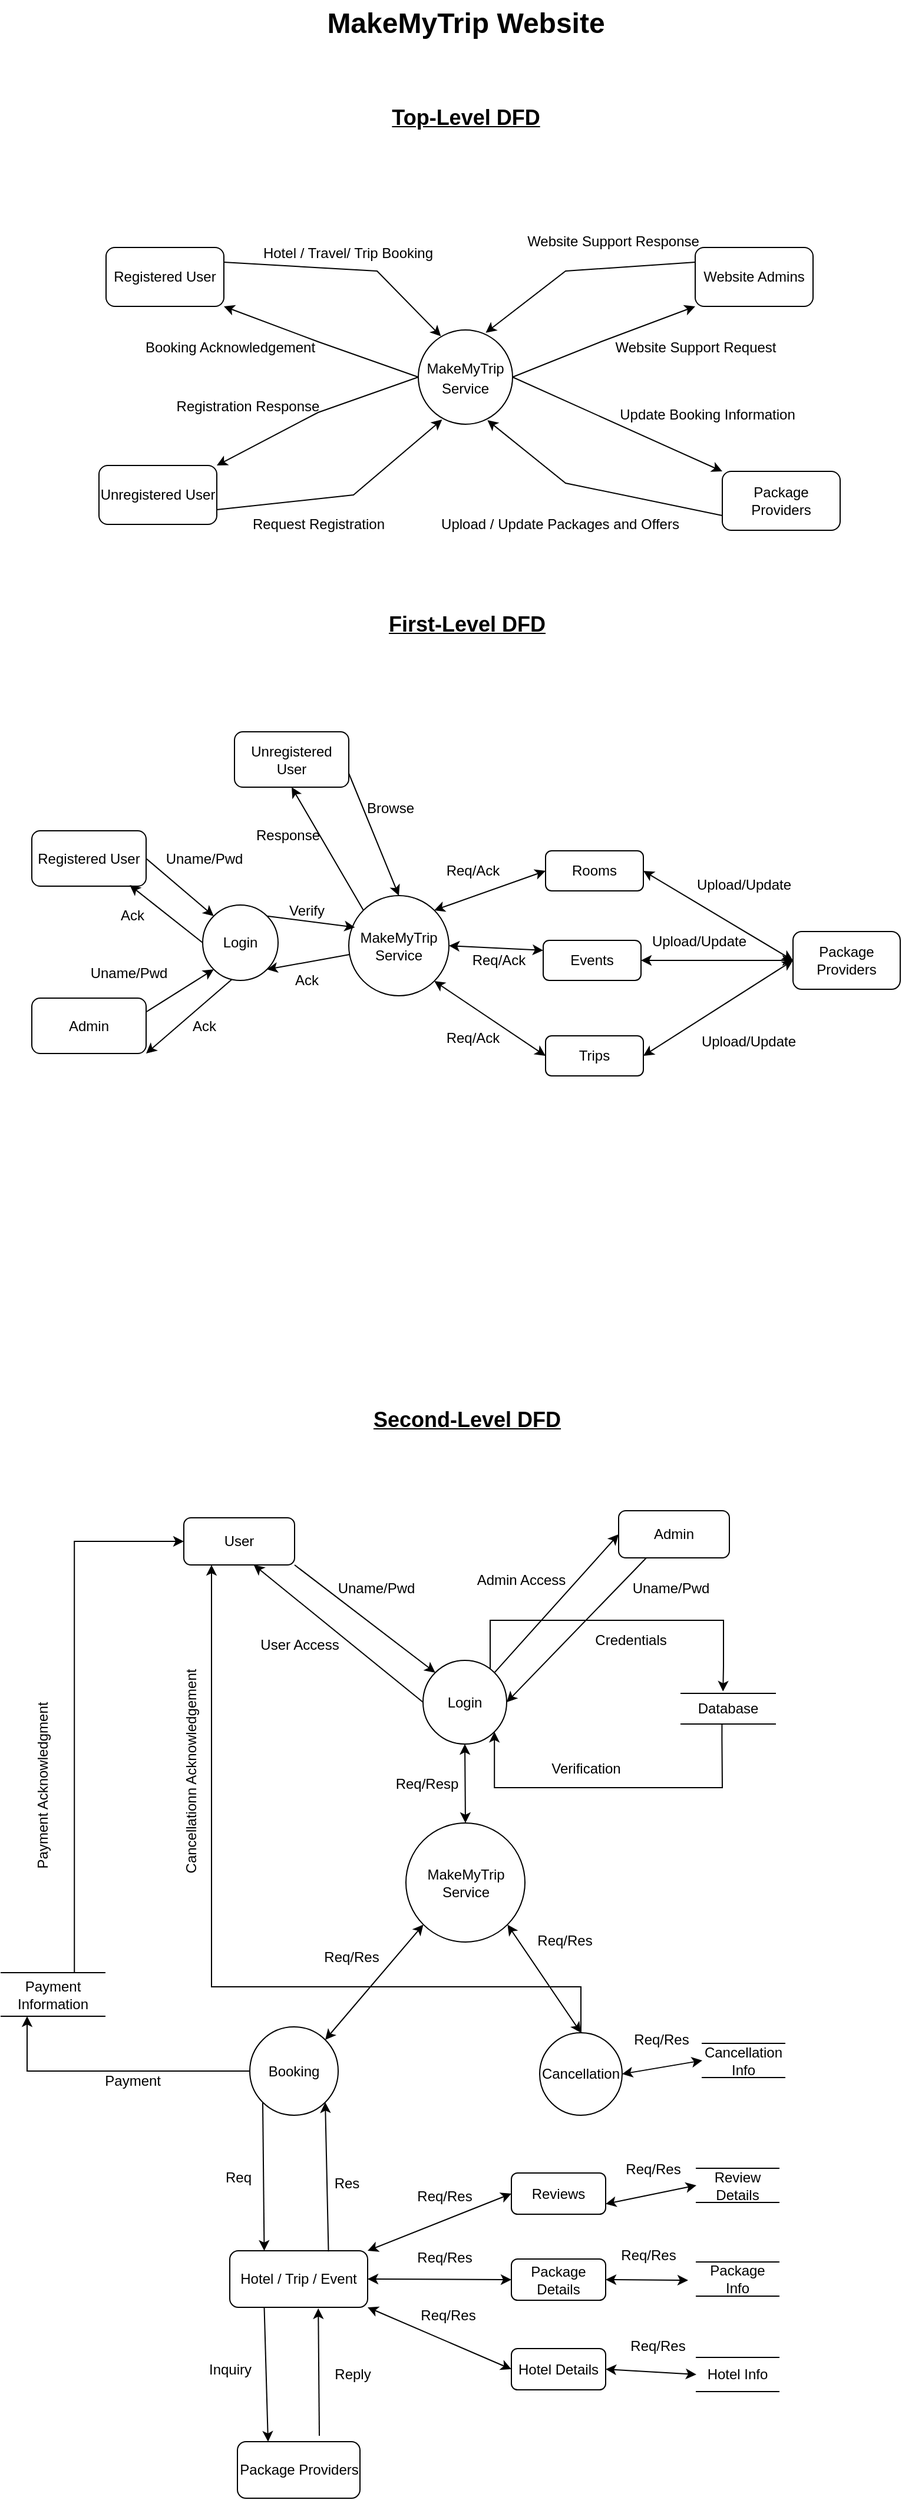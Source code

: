 <mxfile version="20.3.0" type="device"><diagram id="uLhrFYoaCTBpEdgCvxvm" name="Page-1"><mxGraphModel dx="1483" dy="927" grid="0" gridSize="10" guides="1" tooltips="1" connect="1" arrows="1" fold="1" page="1" pageScale="1" pageWidth="827" pageHeight="1169" math="0" shadow="0"><root><mxCell id="0"/><mxCell id="1" parent="0"/><mxCell id="m9N8BRHpt6qlfjaANi6h-2" value="&lt;font style=&quot;font-size: 18px;&quot;&gt;&lt;u&gt;&lt;b&gt;Top-Level DFD&lt;/b&gt;&lt;/u&gt;&lt;/font&gt;" style="text;html=1;align=center;verticalAlign=middle;resizable=0;points=[];autosize=1;strokeColor=none;fillColor=none;" vertex="1" parent="1"><mxGeometry x="350" y="90" width="150" height="40" as="geometry"/></mxCell><mxCell id="m9N8BRHpt6qlfjaANi6h-3" value="&lt;b&gt;MakeMyTrip Website&lt;/b&gt;" style="text;html=1;align=center;verticalAlign=middle;resizable=0;points=[];autosize=1;strokeColor=none;fillColor=none;fontSize=24;" vertex="1" parent="1"><mxGeometry x="295" y="10" width="260" height="40" as="geometry"/></mxCell><mxCell id="m9N8BRHpt6qlfjaANi6h-8" value="&lt;font style=&quot;font-size: 12px;&quot;&gt;MakeMyTrip&lt;br&gt;Service&lt;/font&gt;" style="ellipse;whiteSpace=wrap;html=1;aspect=fixed;fontSize=14;" vertex="1" parent="1"><mxGeometry x="385" y="290" width="80" height="80" as="geometry"/></mxCell><mxCell id="m9N8BRHpt6qlfjaANi6h-9" value="Registered User" style="rounded=1;whiteSpace=wrap;html=1;fontSize=12;" vertex="1" parent="1"><mxGeometry x="120" y="220" width="100" height="50" as="geometry"/></mxCell><mxCell id="m9N8BRHpt6qlfjaANi6h-10" value="Unregistered User" style="rounded=1;whiteSpace=wrap;html=1;fontSize=12;" vertex="1" parent="1"><mxGeometry x="114" y="405" width="100" height="50" as="geometry"/></mxCell><mxCell id="m9N8BRHpt6qlfjaANi6h-12" value="Website Admins" style="rounded=1;whiteSpace=wrap;html=1;fontSize=12;" vertex="1" parent="1"><mxGeometry x="620" y="220" width="100" height="50" as="geometry"/></mxCell><mxCell id="m9N8BRHpt6qlfjaANi6h-13" value="Package Providers" style="rounded=1;whiteSpace=wrap;html=1;fontSize=12;" vertex="1" parent="1"><mxGeometry x="643" y="410" width="100" height="50" as="geometry"/></mxCell><mxCell id="m9N8BRHpt6qlfjaANi6h-15" value="" style="endArrow=classic;html=1;rounded=0;fontSize=12;entryX=0.24;entryY=0.067;entryDx=0;entryDy=0;exitX=1;exitY=0.25;exitDx=0;exitDy=0;entryPerimeter=0;" edge="1" parent="1" source="m9N8BRHpt6qlfjaANi6h-9" target="m9N8BRHpt6qlfjaANi6h-8"><mxGeometry width="50" height="50" relative="1" as="geometry"><mxPoint x="60" y="350" as="sourcePoint"/><mxPoint x="110" y="300" as="targetPoint"/><Array as="points"><mxPoint x="350" y="240"/></Array></mxGeometry></mxCell><mxCell id="m9N8BRHpt6qlfjaANi6h-16" value="" style="endArrow=classic;html=1;rounded=0;fontSize=12;entryX=1;entryY=1;entryDx=0;entryDy=0;exitX=0;exitY=0.5;exitDx=0;exitDy=0;" edge="1" parent="1" source="m9N8BRHpt6qlfjaANi6h-8" target="m9N8BRHpt6qlfjaANi6h-9"><mxGeometry width="50" height="50" relative="1" as="geometry"><mxPoint x="400" y="270" as="sourcePoint"/><mxPoint x="450" y="220" as="targetPoint"/><Array as="points"><mxPoint x="300" y="300"/></Array></mxGeometry></mxCell><mxCell id="m9N8BRHpt6qlfjaANi6h-17" value="" style="endArrow=classic;html=1;rounded=0;fontSize=12;exitX=1;exitY=0.75;exitDx=0;exitDy=0;entryX=0.253;entryY=0.95;entryDx=0;entryDy=0;entryPerimeter=0;" edge="1" parent="1" source="m9N8BRHpt6qlfjaANi6h-10" target="m9N8BRHpt6qlfjaANi6h-8"><mxGeometry width="50" height="50" relative="1" as="geometry"><mxPoint x="270" y="500" as="sourcePoint"/><mxPoint x="320" y="450" as="targetPoint"/><Array as="points"><mxPoint x="330" y="430"/></Array></mxGeometry></mxCell><mxCell id="m9N8BRHpt6qlfjaANi6h-18" value="" style="endArrow=classic;html=1;rounded=0;fontSize=12;entryX=1;entryY=0;entryDx=0;entryDy=0;exitX=0;exitY=0.5;exitDx=0;exitDy=0;" edge="1" parent="1" source="m9N8BRHpt6qlfjaANi6h-8" target="m9N8BRHpt6qlfjaANi6h-10"><mxGeometry width="50" height="50" relative="1" as="geometry"><mxPoint x="70" y="400" as="sourcePoint"/><mxPoint x="120" y="350" as="targetPoint"/><Array as="points"><mxPoint x="300" y="360"/></Array></mxGeometry></mxCell><mxCell id="m9N8BRHpt6qlfjaANi6h-19" value="" style="endArrow=classic;html=1;rounded=0;fontSize=12;exitX=1;exitY=0.5;exitDx=0;exitDy=0;entryX=0;entryY=1;entryDx=0;entryDy=0;" edge="1" parent="1" source="m9N8BRHpt6qlfjaANi6h-8" target="m9N8BRHpt6qlfjaANi6h-12"><mxGeometry width="50" height="50" relative="1" as="geometry"><mxPoint x="450" y="500" as="sourcePoint"/><mxPoint x="500" y="450" as="targetPoint"/><Array as="points"><mxPoint x="540" y="300"/></Array></mxGeometry></mxCell><mxCell id="m9N8BRHpt6qlfjaANi6h-20" value="" style="endArrow=classic;html=1;rounded=0;fontSize=12;entryX=0.715;entryY=0.03;entryDx=0;entryDy=0;entryPerimeter=0;exitX=0;exitY=0.25;exitDx=0;exitDy=0;" edge="1" parent="1" source="m9N8BRHpt6qlfjaANi6h-12" target="m9N8BRHpt6qlfjaANi6h-8"><mxGeometry width="50" height="50" relative="1" as="geometry"><mxPoint x="100" y="370" as="sourcePoint"/><mxPoint x="150" y="320" as="targetPoint"/><Array as="points"><mxPoint x="510" y="240"/></Array></mxGeometry></mxCell><mxCell id="m9N8BRHpt6qlfjaANi6h-21" value="" style="endArrow=classic;html=1;rounded=0;fontSize=12;entryX=0.733;entryY=0.957;entryDx=0;entryDy=0;entryPerimeter=0;exitX=0;exitY=0.75;exitDx=0;exitDy=0;" edge="1" parent="1" source="m9N8BRHpt6qlfjaANi6h-13" target="m9N8BRHpt6qlfjaANi6h-8"><mxGeometry width="50" height="50" relative="1" as="geometry"><mxPoint x="490" y="600" as="sourcePoint"/><mxPoint x="540" y="550" as="targetPoint"/><Array as="points"><mxPoint x="510" y="420"/></Array></mxGeometry></mxCell><mxCell id="m9N8BRHpt6qlfjaANi6h-22" value="" style="endArrow=classic;html=1;rounded=0;fontSize=12;entryX=0;entryY=0;entryDx=0;entryDy=0;exitX=1;exitY=0.5;exitDx=0;exitDy=0;" edge="1" parent="1" source="m9N8BRHpt6qlfjaANi6h-8" target="m9N8BRHpt6qlfjaANi6h-13"><mxGeometry width="50" height="50" relative="1" as="geometry"><mxPoint x="470" y="330" as="sourcePoint"/><mxPoint x="500" y="560" as="targetPoint"/><Array as="points"/></mxGeometry></mxCell><mxCell id="m9N8BRHpt6qlfjaANi6h-23" value="Hotel / Travel/ Trip Booking" style="text;html=1;align=center;verticalAlign=middle;resizable=0;points=[];autosize=1;strokeColor=none;fillColor=none;fontSize=12;" vertex="1" parent="1"><mxGeometry x="240" y="210" width="170" height="30" as="geometry"/></mxCell><mxCell id="m9N8BRHpt6qlfjaANi6h-24" value="Booking Acknowledgement" style="text;html=1;align=center;verticalAlign=middle;resizable=0;points=[];autosize=1;strokeColor=none;fillColor=none;fontSize=12;" vertex="1" parent="1"><mxGeometry x="140" y="290" width="170" height="30" as="geometry"/></mxCell><mxCell id="m9N8BRHpt6qlfjaANi6h-25" value="Registration Response" style="text;html=1;align=center;verticalAlign=middle;resizable=0;points=[];autosize=1;strokeColor=none;fillColor=none;fontSize=12;" vertex="1" parent="1"><mxGeometry x="170" y="340" width="140" height="30" as="geometry"/></mxCell><mxCell id="m9N8BRHpt6qlfjaANi6h-26" value="Request Registration" style="text;html=1;align=center;verticalAlign=middle;resizable=0;points=[];autosize=1;strokeColor=none;fillColor=none;fontSize=12;" vertex="1" parent="1"><mxGeometry x="230" y="440" width="140" height="30" as="geometry"/></mxCell><mxCell id="m9N8BRHpt6qlfjaANi6h-27" value="Website Support Response" style="text;html=1;align=center;verticalAlign=middle;resizable=0;points=[];autosize=1;strokeColor=none;fillColor=none;fontSize=12;" vertex="1" parent="1"><mxGeometry x="465" y="200" width="170" height="30" as="geometry"/></mxCell><mxCell id="m9N8BRHpt6qlfjaANi6h-30" value="Website Support Request" style="text;html=1;align=center;verticalAlign=middle;resizable=0;points=[];autosize=1;strokeColor=none;fillColor=none;fontSize=12;" vertex="1" parent="1"><mxGeometry x="540" y="290" width="160" height="30" as="geometry"/></mxCell><mxCell id="m9N8BRHpt6qlfjaANi6h-31" value="Upload / Update Packages and Offers" style="text;html=1;align=center;verticalAlign=middle;resizable=0;points=[];autosize=1;strokeColor=none;fillColor=none;fontSize=12;" vertex="1" parent="1"><mxGeometry x="390" y="440" width="230" height="30" as="geometry"/></mxCell><mxCell id="m9N8BRHpt6qlfjaANi6h-32" value="Update Booking Information" style="text;html=1;align=center;verticalAlign=middle;resizable=0;points=[];autosize=1;strokeColor=none;fillColor=none;fontSize=12;" vertex="1" parent="1"><mxGeometry x="545" y="347" width="170" height="30" as="geometry"/></mxCell><mxCell id="m9N8BRHpt6qlfjaANi6h-33" value="MakeMyTrip&lt;br&gt;Service" style="ellipse;whiteSpace=wrap;html=1;aspect=fixed;fontSize=12;" vertex="1" parent="1"><mxGeometry x="326" y="770" width="85" height="85" as="geometry"/></mxCell><mxCell id="m9N8BRHpt6qlfjaANi6h-34" value="Login" style="ellipse;whiteSpace=wrap;html=1;aspect=fixed;fontSize=12;" vertex="1" parent="1"><mxGeometry x="202" y="778" width="64" height="64" as="geometry"/></mxCell><mxCell id="m9N8BRHpt6qlfjaANi6h-35" value="Registered User" style="rounded=1;whiteSpace=wrap;html=1;fontSize=12;" vertex="1" parent="1"><mxGeometry x="57" y="715" width="97" height="47" as="geometry"/></mxCell><mxCell id="m9N8BRHpt6qlfjaANi6h-37" value="Unregistered User" style="rounded=1;whiteSpace=wrap;html=1;fontSize=12;" vertex="1" parent="1"><mxGeometry x="229" y="631" width="97" height="47" as="geometry"/></mxCell><mxCell id="m9N8BRHpt6qlfjaANi6h-38" value="Admin" style="rounded=1;whiteSpace=wrap;html=1;fontSize=12;" vertex="1" parent="1"><mxGeometry x="57" y="857" width="97" height="47" as="geometry"/></mxCell><mxCell id="m9N8BRHpt6qlfjaANi6h-39" value="" style="endArrow=classic;html=1;rounded=0;fontSize=12;entryX=0.5;entryY=0;entryDx=0;entryDy=0;exitX=1;exitY=0.75;exitDx=0;exitDy=0;" edge="1" parent="1" source="m9N8BRHpt6qlfjaANi6h-37" target="m9N8BRHpt6qlfjaANi6h-33"><mxGeometry width="50" height="50" relative="1" as="geometry"><mxPoint x="567" y="983" as="sourcePoint"/><mxPoint x="617" y="933" as="targetPoint"/></mxGeometry></mxCell><mxCell id="m9N8BRHpt6qlfjaANi6h-40" value="" style="endArrow=classic;html=1;rounded=0;fontSize=12;exitX=0;exitY=0;exitDx=0;exitDy=0;entryX=0.5;entryY=1;entryDx=0;entryDy=0;" edge="1" parent="1" source="m9N8BRHpt6qlfjaANi6h-33" target="m9N8BRHpt6qlfjaANi6h-37"><mxGeometry width="50" height="50" relative="1" as="geometry"><mxPoint x="386" y="955" as="sourcePoint"/><mxPoint x="436" y="905" as="targetPoint"/></mxGeometry></mxCell><mxCell id="m9N8BRHpt6qlfjaANi6h-41" value="" style="endArrow=classic;html=1;rounded=0;fontSize=12;entryX=0;entryY=0;entryDx=0;entryDy=0;exitX=1;exitY=0.5;exitDx=0;exitDy=0;" edge="1" parent="1" source="m9N8BRHpt6qlfjaANi6h-35" target="m9N8BRHpt6qlfjaANi6h-34"><mxGeometry width="50" height="50" relative="1" as="geometry"><mxPoint x="116" y="650" as="sourcePoint"/><mxPoint x="166" y="600" as="targetPoint"/></mxGeometry></mxCell><mxCell id="m9N8BRHpt6qlfjaANi6h-42" value="" style="endArrow=classic;html=1;rounded=0;fontSize=12;entryX=0.857;entryY=0.981;entryDx=0;entryDy=0;entryPerimeter=0;exitX=0;exitY=0.5;exitDx=0;exitDy=0;" edge="1" parent="1" source="m9N8BRHpt6qlfjaANi6h-34" target="m9N8BRHpt6qlfjaANi6h-35"><mxGeometry width="50" height="50" relative="1" as="geometry"><mxPoint x="98" y="836" as="sourcePoint"/><mxPoint x="148" y="786" as="targetPoint"/></mxGeometry></mxCell><mxCell id="m9N8BRHpt6qlfjaANi6h-43" value="" style="endArrow=classic;html=1;rounded=0;fontSize=12;exitX=0.387;exitY=0.986;exitDx=0;exitDy=0;entryX=1;entryY=1;entryDx=0;entryDy=0;exitPerimeter=0;" edge="1" parent="1" source="m9N8BRHpt6qlfjaANi6h-34" target="m9N8BRHpt6qlfjaANi6h-38"><mxGeometry width="50" height="50" relative="1" as="geometry"><mxPoint x="212" y="954" as="sourcePoint"/><mxPoint x="262" y="904" as="targetPoint"/></mxGeometry></mxCell><mxCell id="m9N8BRHpt6qlfjaANi6h-44" value="" style="endArrow=classic;html=1;rounded=0;fontSize=12;entryX=0;entryY=1;entryDx=0;entryDy=0;exitX=1;exitY=0.25;exitDx=0;exitDy=0;" edge="1" parent="1" source="m9N8BRHpt6qlfjaANi6h-38" target="m9N8BRHpt6qlfjaANi6h-34"><mxGeometry width="50" height="50" relative="1" as="geometry"><mxPoint x="171" y="982" as="sourcePoint"/><mxPoint x="221" y="932" as="targetPoint"/></mxGeometry></mxCell><mxCell id="m9N8BRHpt6qlfjaANi6h-45" value="&lt;font style=&quot;font-size: 18px;&quot;&gt;&lt;u&gt;&lt;b&gt;First-Level DFD&lt;/b&gt;&lt;/u&gt;&lt;/font&gt;" style="text;html=1;align=center;verticalAlign=middle;resizable=0;points=[];autosize=1;strokeColor=none;fillColor=none;" vertex="1" parent="1"><mxGeometry x="350" y="523" width="151" height="34" as="geometry"/></mxCell><mxCell id="m9N8BRHpt6qlfjaANi6h-46" value="" style="endArrow=classic;html=1;rounded=0;fontSize=12;exitX=1;exitY=0;exitDx=0;exitDy=0;entryX=0.062;entryY=0.317;entryDx=0;entryDy=0;entryPerimeter=0;" edge="1" parent="1" source="m9N8BRHpt6qlfjaANi6h-34" target="m9N8BRHpt6qlfjaANi6h-33"><mxGeometry width="50" height="50" relative="1" as="geometry"><mxPoint x="306" y="988" as="sourcePoint"/><mxPoint x="356" y="938" as="targetPoint"/></mxGeometry></mxCell><mxCell id="m9N8BRHpt6qlfjaANi6h-47" value="" style="endArrow=classic;html=1;rounded=0;fontSize=12;entryX=1;entryY=1;entryDx=0;entryDy=0;" edge="1" parent="1" source="m9N8BRHpt6qlfjaANi6h-33" target="m9N8BRHpt6qlfjaANi6h-34"><mxGeometry width="50" height="50" relative="1" as="geometry"><mxPoint x="392" y="951" as="sourcePoint"/><mxPoint x="481" y="971" as="targetPoint"/></mxGeometry></mxCell><mxCell id="m9N8BRHpt6qlfjaANi6h-48" value="Rooms" style="rounded=1;whiteSpace=wrap;html=1;fontSize=12;" vertex="1" parent="1"><mxGeometry x="493" y="732" width="83" height="34" as="geometry"/></mxCell><mxCell id="m9N8BRHpt6qlfjaANi6h-50" value="Events" style="rounded=1;whiteSpace=wrap;html=1;fontSize=12;" vertex="1" parent="1"><mxGeometry x="491" y="808" width="83" height="34" as="geometry"/></mxCell><mxCell id="m9N8BRHpt6qlfjaANi6h-51" value="Trips" style="rounded=1;whiteSpace=wrap;html=1;fontSize=12;" vertex="1" parent="1"><mxGeometry x="493" y="889" width="83" height="34" as="geometry"/></mxCell><mxCell id="m9N8BRHpt6qlfjaANi6h-52" value="" style="endArrow=classic;startArrow=classic;html=1;rounded=0;fontSize=12;entryX=0;entryY=0.5;entryDx=0;entryDy=0;exitX=1;exitY=0;exitDx=0;exitDy=0;" edge="1" parent="1" source="m9N8BRHpt6qlfjaANi6h-33" target="m9N8BRHpt6qlfjaANi6h-48"><mxGeometry width="50" height="50" relative="1" as="geometry"><mxPoint x="346" y="1003" as="sourcePoint"/><mxPoint x="396" y="953" as="targetPoint"/></mxGeometry></mxCell><mxCell id="m9N8BRHpt6qlfjaANi6h-53" value="" style="endArrow=classic;startArrow=classic;html=1;rounded=0;fontSize=12;entryX=0;entryY=0.25;entryDx=0;entryDy=0;exitX=1;exitY=0.5;exitDx=0;exitDy=0;" edge="1" parent="1" source="m9N8BRHpt6qlfjaANi6h-33" target="m9N8BRHpt6qlfjaANi6h-50"><mxGeometry width="50" height="50" relative="1" as="geometry"><mxPoint x="370" y="977" as="sourcePoint"/><mxPoint x="420" y="927" as="targetPoint"/></mxGeometry></mxCell><mxCell id="m9N8BRHpt6qlfjaANi6h-54" value="" style="endArrow=classic;startArrow=classic;html=1;rounded=0;fontSize=12;entryX=0;entryY=0.5;entryDx=0;entryDy=0;exitX=1;exitY=1;exitDx=0;exitDy=0;" edge="1" parent="1" source="m9N8BRHpt6qlfjaANi6h-33" target="m9N8BRHpt6qlfjaANi6h-51"><mxGeometry width="50" height="50" relative="1" as="geometry"><mxPoint x="361" y="1039" as="sourcePoint"/><mxPoint x="411" y="989" as="targetPoint"/></mxGeometry></mxCell><mxCell id="m9N8BRHpt6qlfjaANi6h-55" value="Package Providers" style="rounded=1;whiteSpace=wrap;html=1;fontSize=12;" vertex="1" parent="1"><mxGeometry x="703" y="800.5" width="91" height="49" as="geometry"/></mxCell><mxCell id="m9N8BRHpt6qlfjaANi6h-56" value="" style="endArrow=classic;startArrow=classic;html=1;rounded=0;fontSize=12;entryX=0;entryY=0.5;entryDx=0;entryDy=0;exitX=1;exitY=0.5;exitDx=0;exitDy=0;" edge="1" parent="1" source="m9N8BRHpt6qlfjaANi6h-48" target="m9N8BRHpt6qlfjaANi6h-55"><mxGeometry width="50" height="50" relative="1" as="geometry"><mxPoint x="251" y="986" as="sourcePoint"/><mxPoint x="301" y="936" as="targetPoint"/></mxGeometry></mxCell><mxCell id="m9N8BRHpt6qlfjaANi6h-57" value="" style="endArrow=classic;startArrow=classic;html=1;rounded=0;fontSize=12;entryX=0;entryY=0.5;entryDx=0;entryDy=0;exitX=1;exitY=0.5;exitDx=0;exitDy=0;" edge="1" parent="1" source="m9N8BRHpt6qlfjaANi6h-50" target="m9N8BRHpt6qlfjaANi6h-55"><mxGeometry width="50" height="50" relative="1" as="geometry"><mxPoint x="420" y="1061" as="sourcePoint"/><mxPoint x="470" y="1011" as="targetPoint"/></mxGeometry></mxCell><mxCell id="m9N8BRHpt6qlfjaANi6h-58" value="" style="endArrow=classic;startArrow=classic;html=1;rounded=0;fontSize=12;entryX=0;entryY=0.5;entryDx=0;entryDy=0;exitX=1;exitY=0.5;exitDx=0;exitDy=0;" edge="1" parent="1" source="m9N8BRHpt6qlfjaANi6h-51" target="m9N8BRHpt6qlfjaANi6h-55"><mxGeometry width="50" height="50" relative="1" as="geometry"><mxPoint x="239" y="1077" as="sourcePoint"/><mxPoint x="289" y="1027" as="targetPoint"/></mxGeometry></mxCell><mxCell id="m9N8BRHpt6qlfjaANi6h-59" value="Uname/Pwd" style="text;html=1;align=center;verticalAlign=middle;resizable=0;points=[];autosize=1;strokeColor=none;fillColor=none;fontSize=12;" vertex="1" parent="1"><mxGeometry x="97" y="823" width="83" height="26" as="geometry"/></mxCell><mxCell id="m9N8BRHpt6qlfjaANi6h-60" value="Uname/Pwd" style="text;html=1;align=center;verticalAlign=middle;resizable=0;points=[];autosize=1;strokeColor=none;fillColor=none;fontSize=12;" vertex="1" parent="1"><mxGeometry x="161" y="725.5" width="83" height="26" as="geometry"/></mxCell><mxCell id="m9N8BRHpt6qlfjaANi6h-61" value="Ack" style="text;html=1;align=center;verticalAlign=middle;resizable=0;points=[];autosize=1;strokeColor=none;fillColor=none;fontSize=12;" vertex="1" parent="1"><mxGeometry x="123" y="774" width="38" height="26" as="geometry"/></mxCell><mxCell id="m9N8BRHpt6qlfjaANi6h-62" value="Ack" style="text;html=1;align=center;verticalAlign=middle;resizable=0;points=[];autosize=1;strokeColor=none;fillColor=none;fontSize=12;" vertex="1" parent="1"><mxGeometry x="183.5" y="867.5" width="38" height="26" as="geometry"/></mxCell><mxCell id="m9N8BRHpt6qlfjaANi6h-63" value="Browse" style="text;html=1;align=center;verticalAlign=middle;resizable=0;points=[];autosize=1;strokeColor=none;fillColor=none;fontSize=12;" vertex="1" parent="1"><mxGeometry x="332" y="683" width="58" height="26" as="geometry"/></mxCell><mxCell id="m9N8BRHpt6qlfjaANi6h-64" value="Response" style="text;html=1;align=center;verticalAlign=middle;resizable=0;points=[];autosize=1;strokeColor=none;fillColor=none;fontSize=12;" vertex="1" parent="1"><mxGeometry x="238" y="706" width="72" height="26" as="geometry"/></mxCell><mxCell id="m9N8BRHpt6qlfjaANi6h-65" value="Verify" style="text;html=1;align=center;verticalAlign=middle;resizable=0;points=[];autosize=1;strokeColor=none;fillColor=none;fontSize=12;" vertex="1" parent="1"><mxGeometry x="266" y="770" width="48" height="26" as="geometry"/></mxCell><mxCell id="m9N8BRHpt6qlfjaANi6h-66" value="Ack" style="text;html=1;align=center;verticalAlign=middle;resizable=0;points=[];autosize=1;strokeColor=none;fillColor=none;fontSize=12;" vertex="1" parent="1"><mxGeometry x="271" y="829" width="38" height="26" as="geometry"/></mxCell><mxCell id="m9N8BRHpt6qlfjaANi6h-67" value="Req/Ack" style="text;html=1;align=center;verticalAlign=middle;resizable=0;points=[];autosize=1;strokeColor=none;fillColor=none;fontSize=12;" vertex="1" parent="1"><mxGeometry x="399" y="878" width="63" height="26" as="geometry"/></mxCell><mxCell id="m9N8BRHpt6qlfjaANi6h-68" value="Req/Ack" style="text;html=1;align=center;verticalAlign=middle;resizable=0;points=[];autosize=1;strokeColor=none;fillColor=none;fontSize=12;" vertex="1" parent="1"><mxGeometry x="399" y="736" width="63" height="26" as="geometry"/></mxCell><mxCell id="m9N8BRHpt6qlfjaANi6h-69" value="Req/Ack" style="text;html=1;align=center;verticalAlign=middle;resizable=0;points=[];autosize=1;strokeColor=none;fillColor=none;fontSize=12;" vertex="1" parent="1"><mxGeometry x="421" y="812" width="63" height="26" as="geometry"/></mxCell><mxCell id="m9N8BRHpt6qlfjaANi6h-71" value="Upload/Update" style="text;html=1;align=center;verticalAlign=middle;resizable=0;points=[];autosize=1;strokeColor=none;fillColor=none;fontSize=12;" vertex="1" parent="1"><mxGeometry x="612" y="748" width="98" height="26" as="geometry"/></mxCell><mxCell id="m9N8BRHpt6qlfjaANi6h-73" value="Upload/Update" style="text;html=1;align=center;verticalAlign=middle;resizable=0;points=[];autosize=1;strokeColor=none;fillColor=none;fontSize=12;" vertex="1" parent="1"><mxGeometry x="574" y="796" width="98" height="26" as="geometry"/></mxCell><mxCell id="m9N8BRHpt6qlfjaANi6h-74" value="Upload/Update" style="text;html=1;align=center;verticalAlign=middle;resizable=0;points=[];autosize=1;strokeColor=none;fillColor=none;fontSize=12;" vertex="1" parent="1"><mxGeometry x="616" y="881" width="98" height="26" as="geometry"/></mxCell><mxCell id="m9N8BRHpt6qlfjaANi6h-75" value="&lt;font style=&quot;font-size: 18px;&quot;&gt;&lt;u&gt;&lt;b&gt;Second-Level DFD&lt;/b&gt;&lt;/u&gt;&lt;/font&gt;" style="text;html=1;align=center;verticalAlign=middle;resizable=0;points=[];autosize=1;strokeColor=none;fillColor=none;" vertex="1" parent="1"><mxGeometry x="337" y="1198" width="177" height="34" as="geometry"/></mxCell><mxCell id="m9N8BRHpt6qlfjaANi6h-76" value="MakeMyTrip&lt;br&gt;Service" style="ellipse;whiteSpace=wrap;html=1;aspect=fixed;fontSize=12;" vertex="1" parent="1"><mxGeometry x="374.5" y="1557" width="101" height="101" as="geometry"/></mxCell><mxCell id="m9N8BRHpt6qlfjaANi6h-77" value="Login" style="ellipse;whiteSpace=wrap;html=1;aspect=fixed;fontSize=12;" vertex="1" parent="1"><mxGeometry x="389" y="1419" width="71" height="71" as="geometry"/></mxCell><mxCell id="m9N8BRHpt6qlfjaANi6h-78" value="User" style="rounded=1;whiteSpace=wrap;html=1;fontSize=12;" vertex="1" parent="1"><mxGeometry x="186" y="1298" width="94" height="40" as="geometry"/></mxCell><mxCell id="m9N8BRHpt6qlfjaANi6h-80" value="Admin" style="rounded=1;whiteSpace=wrap;html=1;fontSize=12;" vertex="1" parent="1"><mxGeometry x="555" y="1292" width="94" height="40" as="geometry"/></mxCell><mxCell id="m9N8BRHpt6qlfjaANi6h-82" value="" style="endArrow=classic;html=1;rounded=0;fontSize=12;entryX=0;entryY=0;entryDx=0;entryDy=0;exitX=1;exitY=1;exitDx=0;exitDy=0;" edge="1" parent="1" source="m9N8BRHpt6qlfjaANi6h-78" target="m9N8BRHpt6qlfjaANi6h-77"><mxGeometry width="50" height="50" relative="1" as="geometry"><mxPoint x="211" y="1439" as="sourcePoint"/><mxPoint x="261" y="1389" as="targetPoint"/></mxGeometry></mxCell><mxCell id="m9N8BRHpt6qlfjaANi6h-83" value="" style="endArrow=classic;html=1;rounded=0;fontSize=12;entryX=0.631;entryY=0.997;entryDx=0;entryDy=0;entryPerimeter=0;exitX=0;exitY=0.5;exitDx=0;exitDy=0;" edge="1" parent="1" source="m9N8BRHpt6qlfjaANi6h-77" target="m9N8BRHpt6qlfjaANi6h-78"><mxGeometry width="50" height="50" relative="1" as="geometry"><mxPoint x="35" y="1630" as="sourcePoint"/><mxPoint x="85" y="1580" as="targetPoint"/></mxGeometry></mxCell><mxCell id="m9N8BRHpt6qlfjaANi6h-84" value="" style="endArrow=classic;html=1;rounded=0;fontSize=12;entryX=0;entryY=0.5;entryDx=0;entryDy=0;exitX=1;exitY=0;exitDx=0;exitDy=0;" edge="1" parent="1" source="m9N8BRHpt6qlfjaANi6h-77" target="m9N8BRHpt6qlfjaANi6h-80"><mxGeometry width="50" height="50" relative="1" as="geometry"><mxPoint x="174" y="1621" as="sourcePoint"/><mxPoint x="224" y="1571" as="targetPoint"/></mxGeometry></mxCell><mxCell id="m9N8BRHpt6qlfjaANi6h-85" value="" style="endArrow=classic;html=1;rounded=0;fontSize=12;entryX=1;entryY=0.5;entryDx=0;entryDy=0;exitX=0.25;exitY=1;exitDx=0;exitDy=0;" edge="1" parent="1" source="m9N8BRHpt6qlfjaANi6h-80" target="m9N8BRHpt6qlfjaANi6h-77"><mxGeometry width="50" height="50" relative="1" as="geometry"><mxPoint x="615" y="1522" as="sourcePoint"/><mxPoint x="665" y="1472" as="targetPoint"/></mxGeometry></mxCell><mxCell id="m9N8BRHpt6qlfjaANi6h-86" value="Uname/Pwd" style="text;html=1;align=center;verticalAlign=middle;resizable=0;points=[];autosize=1;strokeColor=none;fillColor=none;fontSize=12;" vertex="1" parent="1"><mxGeometry x="307" y="1345" width="83" height="26" as="geometry"/></mxCell><mxCell id="m9N8BRHpt6qlfjaANi6h-87" value="User Access" style="text;html=1;align=center;verticalAlign=middle;resizable=0;points=[];autosize=1;strokeColor=none;fillColor=none;fontSize=12;" vertex="1" parent="1"><mxGeometry x="241" y="1393" width="85" height="26" as="geometry"/></mxCell><mxCell id="m9N8BRHpt6qlfjaANi6h-88" value="Uname/Pwd" style="text;html=1;resizable=0;autosize=1;align=center;verticalAlign=middle;points=[];fillColor=none;strokeColor=none;rounded=0;fontSize=12;" vertex="1" parent="1"><mxGeometry x="557.998" y="1345.0" width="83" height="26" as="geometry"/></mxCell><mxCell id="m9N8BRHpt6qlfjaANi6h-89" value="Admin Access" style="text;html=1;align=center;verticalAlign=middle;resizable=0;points=[];autosize=1;strokeColor=none;fillColor=none;fontSize=12;" vertex="1" parent="1"><mxGeometry x="425" y="1338" width="93" height="26" as="geometry"/></mxCell><mxCell id="m9N8BRHpt6qlfjaANi6h-90" value="Database" style="shape=partialRectangle;whiteSpace=wrap;html=1;left=0;right=0;fillColor=none;fontSize=12;" vertex="1" parent="1"><mxGeometry x="608" y="1447" width="80" height="26" as="geometry"/></mxCell><mxCell id="m9N8BRHpt6qlfjaANi6h-92" value="" style="edgeStyle=segmentEdgeStyle;endArrow=classic;html=1;rounded=0;fontSize=12;entryX=0.445;entryY=-0.062;entryDx=0;entryDy=0;entryPerimeter=0;" edge="1" parent="1" source="m9N8BRHpt6qlfjaANi6h-77" target="m9N8BRHpt6qlfjaANi6h-90"><mxGeometry width="50" height="50" relative="1" as="geometry"><mxPoint x="514" y="1732" as="sourcePoint"/><mxPoint x="644" y="1434" as="targetPoint"/><Array as="points"><mxPoint x="446" y="1385"/><mxPoint x="644" y="1385"/><mxPoint x="644" y="1424"/><mxPoint x="644" y="1424"/></Array></mxGeometry></mxCell><mxCell id="m9N8BRHpt6qlfjaANi6h-93" value="" style="edgeStyle=segmentEdgeStyle;endArrow=classic;html=1;rounded=0;fontSize=12;entryX=1;entryY=1;entryDx=0;entryDy=0;exitX=0.434;exitY=1.015;exitDx=0;exitDy=0;exitPerimeter=0;" edge="1" parent="1" source="m9N8BRHpt6qlfjaANi6h-90" target="m9N8BRHpt6qlfjaANi6h-77"><mxGeometry width="50" height="50" relative="1" as="geometry"><mxPoint x="601" y="1486" as="sourcePoint"/><mxPoint x="632" y="1497" as="targetPoint"/><Array as="points"><mxPoint x="643" y="1486"/><mxPoint x="643" y="1486"/><mxPoint x="643" y="1527"/><mxPoint x="450" y="1527"/></Array></mxGeometry></mxCell><mxCell id="m9N8BRHpt6qlfjaANi6h-94" value="Credentials" style="text;html=1;align=center;verticalAlign=middle;resizable=0;points=[];autosize=1;strokeColor=none;fillColor=none;fontSize=12;" vertex="1" parent="1"><mxGeometry x="525" y="1389" width="79" height="26" as="geometry"/></mxCell><mxCell id="m9N8BRHpt6qlfjaANi6h-95" value="Verification" style="text;html=1;align=center;verticalAlign=middle;resizable=0;points=[];autosize=1;strokeColor=none;fillColor=none;fontSize=12;" vertex="1" parent="1"><mxGeometry x="488" y="1498" width="77" height="26" as="geometry"/></mxCell><mxCell id="m9N8BRHpt6qlfjaANi6h-96" value="" style="endArrow=classic;startArrow=classic;html=1;rounded=0;fontSize=12;entryX=0.5;entryY=1;entryDx=0;entryDy=0;exitX=0.5;exitY=0;exitDx=0;exitDy=0;" edge="1" parent="1" source="m9N8BRHpt6qlfjaANi6h-76" target="m9N8BRHpt6qlfjaANi6h-77"><mxGeometry width="50" height="50" relative="1" as="geometry"><mxPoint x="398" y="1546" as="sourcePoint"/><mxPoint x="448" y="1496" as="targetPoint"/></mxGeometry></mxCell><mxCell id="m9N8BRHpt6qlfjaANi6h-97" value="Req/Resp" style="text;html=1;align=center;verticalAlign=middle;resizable=0;points=[];autosize=1;strokeColor=none;fillColor=none;fontSize=12;" vertex="1" parent="1"><mxGeometry x="356" y="1511" width="71" height="26" as="geometry"/></mxCell><mxCell id="m9N8BRHpt6qlfjaANi6h-98" value="Booking" style="ellipse;whiteSpace=wrap;html=1;aspect=fixed;fontSize=12;" vertex="1" parent="1"><mxGeometry x="242" y="1730" width="75" height="75" as="geometry"/></mxCell><mxCell id="m9N8BRHpt6qlfjaANi6h-99" value="Payment Information" style="shape=partialRectangle;whiteSpace=wrap;html=1;left=0;right=0;fillColor=none;fontSize=12;" vertex="1" parent="1"><mxGeometry x="31" y="1684" width="88" height="37" as="geometry"/></mxCell><mxCell id="m9N8BRHpt6qlfjaANi6h-101" value="" style="edgeStyle=segmentEdgeStyle;endArrow=classic;html=1;rounded=0;fontSize=12;exitX=0;exitY=0.5;exitDx=0;exitDy=0;entryX=0.25;entryY=1;entryDx=0;entryDy=0;" edge="1" parent="1" source="m9N8BRHpt6qlfjaANi6h-98" target="m9N8BRHpt6qlfjaANi6h-99"><mxGeometry width="50" height="50" relative="1" as="geometry"><mxPoint x="43" y="1821" as="sourcePoint"/><mxPoint x="93" y="1771" as="targetPoint"/><Array as="points"><mxPoint x="53" y="1768"/></Array></mxGeometry></mxCell><mxCell id="m9N8BRHpt6qlfjaANi6h-103" value="Hotel / Trip / Event" style="rounded=1;whiteSpace=wrap;html=1;fontSize=12;" vertex="1" parent="1"><mxGeometry x="225" y="1920" width="117" height="48" as="geometry"/></mxCell><mxCell id="m9N8BRHpt6qlfjaANi6h-104" value="" style="endArrow=classic;html=1;rounded=0;fontSize=12;entryX=0.25;entryY=0;entryDx=0;entryDy=0;exitX=0;exitY=1;exitDx=0;exitDy=0;" edge="1" parent="1" source="m9N8BRHpt6qlfjaANi6h-98" target="m9N8BRHpt6qlfjaANi6h-103"><mxGeometry width="50" height="50" relative="1" as="geometry"><mxPoint x="170" y="1895" as="sourcePoint"/><mxPoint x="220" y="1845" as="targetPoint"/></mxGeometry></mxCell><mxCell id="m9N8BRHpt6qlfjaANi6h-105" value="" style="endArrow=classic;html=1;rounded=0;fontSize=12;exitX=0.716;exitY=0.012;exitDx=0;exitDy=0;entryX=1;entryY=1;entryDx=0;entryDy=0;exitPerimeter=0;" edge="1" parent="1" source="m9N8BRHpt6qlfjaANi6h-103" target="m9N8BRHpt6qlfjaANi6h-98"><mxGeometry width="50" height="50" relative="1" as="geometry"><mxPoint x="373" y="1885" as="sourcePoint"/><mxPoint x="423" y="1835" as="targetPoint"/></mxGeometry></mxCell><mxCell id="m9N8BRHpt6qlfjaANi6h-106" value="Inquiry" style="text;html=1;align=center;verticalAlign=middle;resizable=0;points=[];autosize=1;strokeColor=none;fillColor=none;fontSize=12;" vertex="1" parent="1"><mxGeometry x="198" y="2008" width="54" height="26" as="geometry"/></mxCell><mxCell id="m9N8BRHpt6qlfjaANi6h-107" value="Reply" style="text;html=1;align=center;verticalAlign=middle;resizable=0;points=[];autosize=1;strokeColor=none;fillColor=none;fontSize=12;" vertex="1" parent="1"><mxGeometry x="304" y="2012" width="49" height="26" as="geometry"/></mxCell><mxCell id="m9N8BRHpt6qlfjaANi6h-108" value="Package Providers" style="rounded=1;whiteSpace=wrap;html=1;fontSize=12;" vertex="1" parent="1"><mxGeometry x="231.5" y="2082" width="104" height="48" as="geometry"/></mxCell><mxCell id="m9N8BRHpt6qlfjaANi6h-109" value="" style="endArrow=classic;html=1;rounded=0;fontSize=12;entryX=0.25;entryY=0;entryDx=0;entryDy=0;exitX=0.25;exitY=1;exitDx=0;exitDy=0;" edge="1" parent="1" source="m9N8BRHpt6qlfjaANi6h-103" target="m9N8BRHpt6qlfjaANi6h-108"><mxGeometry width="50" height="50" relative="1" as="geometry"><mxPoint x="170" y="2053" as="sourcePoint"/><mxPoint x="220" y="2003" as="targetPoint"/></mxGeometry></mxCell><mxCell id="m9N8BRHpt6qlfjaANi6h-110" value="" style="endArrow=classic;html=1;rounded=0;fontSize=12;entryX=0.642;entryY=1.018;entryDx=0;entryDy=0;entryPerimeter=0;" edge="1" parent="1" target="m9N8BRHpt6qlfjaANi6h-103"><mxGeometry width="50" height="50" relative="1" as="geometry"><mxPoint x="301" y="2077" as="sourcePoint"/><mxPoint x="-48" y="2046" as="targetPoint"/></mxGeometry></mxCell><mxCell id="m9N8BRHpt6qlfjaANi6h-111" value="Req" style="text;html=1;align=center;verticalAlign=middle;resizable=0;points=[];autosize=1;strokeColor=none;fillColor=none;fontSize=12;" vertex="1" parent="1"><mxGeometry x="212" y="1845" width="40" height="26" as="geometry"/></mxCell><mxCell id="m9N8BRHpt6qlfjaANi6h-112" value="Res" style="text;html=1;align=center;verticalAlign=middle;resizable=0;points=[];autosize=1;strokeColor=none;fillColor=none;fontSize=12;" vertex="1" parent="1"><mxGeometry x="304" y="1850" width="39" height="26" as="geometry"/></mxCell><mxCell id="m9N8BRHpt6qlfjaANi6h-113" value="" style="edgeStyle=segmentEdgeStyle;endArrow=classic;html=1;rounded=0;fontSize=12;entryX=0;entryY=0.5;entryDx=0;entryDy=0;exitX=0.706;exitY=0.012;exitDx=0;exitDy=0;exitPerimeter=0;" edge="1" parent="1" source="m9N8BRHpt6qlfjaANi6h-99" target="m9N8BRHpt6qlfjaANi6h-78"><mxGeometry width="50" height="50" relative="1" as="geometry"><mxPoint x="93" y="1724" as="sourcePoint"/><mxPoint x="93" y="1324" as="targetPoint"/><Array as="points"><mxPoint x="93" y="1318"/></Array></mxGeometry></mxCell><mxCell id="m9N8BRHpt6qlfjaANi6h-114" value="Payment Acknowledgment" style="text;html=1;align=center;verticalAlign=middle;resizable=0;points=[];autosize=1;strokeColor=none;fillColor=none;fontSize=12;rotation=-90;" vertex="1" parent="1"><mxGeometry x="-13" y="1513" width="159" height="26" as="geometry"/></mxCell><mxCell id="m9N8BRHpt6qlfjaANi6h-115" value="Payment&amp;nbsp;" style="text;html=1;align=center;verticalAlign=middle;resizable=0;points=[];autosize=1;strokeColor=none;fillColor=none;fontSize=12;" vertex="1" parent="1"><mxGeometry x="109" y="1763" width="69" height="26" as="geometry"/></mxCell><mxCell id="m9N8BRHpt6qlfjaANi6h-116" value="Reviews" style="rounded=1;whiteSpace=wrap;html=1;fontSize=12;" vertex="1" parent="1"><mxGeometry x="464" y="1854" width="80" height="35" as="geometry"/></mxCell><mxCell id="m9N8BRHpt6qlfjaANi6h-117" value="Package Details&lt;span style=&quot;color: rgba(0, 0, 0, 0); font-family: monospace; font-size: 0px; text-align: start;&quot;&gt;%3CmxGraphModel%3E%3Croot%3E%3CmxCell%20id%3D%220%22%2F%3E%3CmxCell%20id%3D%221%22%20parent%3D%220%22%2F%3E%3CmxCell%20id%3D%222%22%20value%3D%22Reviews%22%20style%3D%22rounded%3D1%3BwhiteSpace%3Dwrap%3Bhtml%3D1%3BfontSize%3D12%3B%22%20vertex%3D%221%22%20parent%3D%221%22%3E%3CmxGeometry%20x%3D%22532%22%20y%3D%221803%22%20width%3D%2280%22%20height%3D%2235%22%20as%3D%22geometry%22%2F%3E%3C%2FmxCell%3E%3C%2Froot%3E%3C%2FmxGraphModel%3E&lt;/span&gt;" style="rounded=1;whiteSpace=wrap;html=1;fontSize=12;" vertex="1" parent="1"><mxGeometry x="464" y="1927" width="80" height="35" as="geometry"/></mxCell><mxCell id="m9N8BRHpt6qlfjaANi6h-118" value="Hotel Details" style="rounded=1;whiteSpace=wrap;html=1;fontSize=12;" vertex="1" parent="1"><mxGeometry x="464" y="2003" width="80" height="35" as="geometry"/></mxCell><mxCell id="m9N8BRHpt6qlfjaANi6h-119" value="" style="endArrow=classic;startArrow=classic;html=1;rounded=0;fontSize=12;entryX=0;entryY=0.5;entryDx=0;entryDy=0;exitX=1;exitY=0;exitDx=0;exitDy=0;" edge="1" parent="1" source="m9N8BRHpt6qlfjaANi6h-103" target="m9N8BRHpt6qlfjaANi6h-116"><mxGeometry width="50" height="50" relative="1" as="geometry"><mxPoint x="63" y="1958" as="sourcePoint"/><mxPoint x="113" y="1908" as="targetPoint"/></mxGeometry></mxCell><mxCell id="m9N8BRHpt6qlfjaANi6h-120" value="" style="endArrow=classic;startArrow=classic;html=1;rounded=0;fontSize=12;entryX=0;entryY=0.5;entryDx=0;entryDy=0;exitX=1;exitY=0.5;exitDx=0;exitDy=0;" edge="1" parent="1" source="m9N8BRHpt6qlfjaANi6h-103" target="m9N8BRHpt6qlfjaANi6h-117"><mxGeometry width="50" height="50" relative="1" as="geometry"><mxPoint x="52" y="1990" as="sourcePoint"/><mxPoint x="102" y="1940" as="targetPoint"/></mxGeometry></mxCell><mxCell id="m9N8BRHpt6qlfjaANi6h-121" value="" style="endArrow=classic;startArrow=classic;html=1;rounded=0;fontSize=12;entryX=0;entryY=0.5;entryDx=0;entryDy=0;exitX=1;exitY=1;exitDx=0;exitDy=0;" edge="1" parent="1" source="m9N8BRHpt6qlfjaANi6h-103" target="m9N8BRHpt6qlfjaANi6h-118"><mxGeometry width="50" height="50" relative="1" as="geometry"><mxPoint x="47" y="1993" as="sourcePoint"/><mxPoint x="97" y="1943" as="targetPoint"/></mxGeometry></mxCell><mxCell id="m9N8BRHpt6qlfjaANi6h-122" value="Review Details" style="shape=partialRectangle;whiteSpace=wrap;html=1;left=0;right=0;fillColor=none;fontSize=12;" vertex="1" parent="1"><mxGeometry x="621" y="1850" width="70" height="29" as="geometry"/></mxCell><mxCell id="m9N8BRHpt6qlfjaANi6h-123" value="Package Info" style="shape=partialRectangle;whiteSpace=wrap;html=1;left=0;right=0;fillColor=none;fontSize=12;" vertex="1" parent="1"><mxGeometry x="621" y="1929.5" width="70" height="29" as="geometry"/></mxCell><mxCell id="m9N8BRHpt6qlfjaANi6h-124" value="Hotel Info" style="shape=partialRectangle;whiteSpace=wrap;html=1;left=0;right=0;fillColor=none;fontSize=12;" vertex="1" parent="1"><mxGeometry x="621" y="2010.5" width="70" height="29" as="geometry"/></mxCell><mxCell id="m9N8BRHpt6qlfjaANi6h-126" value="" style="endArrow=classic;startArrow=classic;html=1;rounded=0;fontSize=12;exitX=1;exitY=0.75;exitDx=0;exitDy=0;entryX=0;entryY=0.5;entryDx=0;entryDy=0;" edge="1" parent="1" source="m9N8BRHpt6qlfjaANi6h-116" target="m9N8BRHpt6qlfjaANi6h-122"><mxGeometry width="50" height="50" relative="1" as="geometry"><mxPoint x="634" y="1789" as="sourcePoint"/><mxPoint x="684" y="1739" as="targetPoint"/></mxGeometry></mxCell><mxCell id="m9N8BRHpt6qlfjaANi6h-127" value="" style="endArrow=classic;startArrow=classic;html=1;rounded=0;fontSize=12;exitX=1;exitY=0.5;exitDx=0;exitDy=0;" edge="1" parent="1" source="m9N8BRHpt6qlfjaANi6h-117"><mxGeometry width="50" height="50" relative="1" as="geometry"><mxPoint x="594" y="2160" as="sourcePoint"/><mxPoint x="614" y="1945" as="targetPoint"/></mxGeometry></mxCell><mxCell id="m9N8BRHpt6qlfjaANi6h-128" value="" style="endArrow=classic;startArrow=classic;html=1;rounded=0;fontSize=12;entryX=0;entryY=0.5;entryDx=0;entryDy=0;exitX=1;exitY=0.5;exitDx=0;exitDy=0;" edge="1" parent="1" source="m9N8BRHpt6qlfjaANi6h-118" target="m9N8BRHpt6qlfjaANi6h-124"><mxGeometry width="50" height="50" relative="1" as="geometry"><mxPoint x="544" y="2121" as="sourcePoint"/><mxPoint x="594" y="2071" as="targetPoint"/></mxGeometry></mxCell><mxCell id="m9N8BRHpt6qlfjaANi6h-129" value="" style="endArrow=classic;startArrow=classic;html=1;rounded=0;fontSize=12;entryX=0;entryY=1;entryDx=0;entryDy=0;exitX=1;exitY=0;exitDx=0;exitDy=0;" edge="1" parent="1" source="m9N8BRHpt6qlfjaANi6h-98" target="m9N8BRHpt6qlfjaANi6h-76"><mxGeometry width="50" height="50" relative="1" as="geometry"><mxPoint x="440" y="1744" as="sourcePoint"/><mxPoint x="490" y="1694" as="targetPoint"/></mxGeometry></mxCell><mxCell id="m9N8BRHpt6qlfjaANi6h-130" value="Cancellation" style="ellipse;whiteSpace=wrap;html=1;aspect=fixed;fontSize=12;" vertex="1" parent="1"><mxGeometry x="488" y="1735" width="70" height="70" as="geometry"/></mxCell><mxCell id="m9N8BRHpt6qlfjaANi6h-131" value="" style="endArrow=classic;startArrow=classic;html=1;rounded=0;fontSize=12;exitX=1;exitY=0.5;exitDx=0;exitDy=0;entryX=0;entryY=0.5;entryDx=0;entryDy=0;" edge="1" parent="1" source="m9N8BRHpt6qlfjaANi6h-130" target="m9N8BRHpt6qlfjaANi6h-133"><mxGeometry width="50" height="50" relative="1" as="geometry"><mxPoint x="608" y="1769" as="sourcePoint"/><mxPoint x="632" y="1754" as="targetPoint"/></mxGeometry></mxCell><mxCell id="m9N8BRHpt6qlfjaANi6h-133" value="Cancellation Info" style="shape=partialRectangle;whiteSpace=wrap;html=1;left=0;right=0;fillColor=none;fontSize=12;" vertex="1" parent="1"><mxGeometry x="626" y="1744" width="70" height="29" as="geometry"/></mxCell><mxCell id="m9N8BRHpt6qlfjaANi6h-135" value="" style="endArrow=classic;startArrow=classic;html=1;rounded=0;fontSize=12;exitX=1;exitY=1;exitDx=0;exitDy=0;entryX=0.5;entryY=0;entryDx=0;entryDy=0;" edge="1" parent="1" source="m9N8BRHpt6qlfjaANi6h-76" target="m9N8BRHpt6qlfjaANi6h-130"><mxGeometry width="50" height="50" relative="1" as="geometry"><mxPoint x="645" y="1637" as="sourcePoint"/><mxPoint x="695" y="1587" as="targetPoint"/></mxGeometry></mxCell><mxCell id="m9N8BRHpt6qlfjaANi6h-137" value="" style="edgeStyle=elbowEdgeStyle;elbow=vertical;endArrow=classic;html=1;rounded=0;fontSize=12;entryX=0.25;entryY=1;entryDx=0;entryDy=0;" edge="1" parent="1" source="m9N8BRHpt6qlfjaANi6h-130" target="m9N8BRHpt6qlfjaANi6h-78"><mxGeometry width="50" height="50" relative="1" as="geometry"><mxPoint x="226" y="1619" as="sourcePoint"/><mxPoint x="276" y="1569" as="targetPoint"/><Array as="points"><mxPoint x="365" y="1696"/></Array></mxGeometry></mxCell><mxCell id="m9N8BRHpt6qlfjaANi6h-138" value="Cancellationn Acknowledgement" style="text;html=1;align=center;verticalAlign=middle;resizable=0;points=[];autosize=1;strokeColor=none;fillColor=none;fontSize=12;rotation=-90;" vertex="1" parent="1"><mxGeometry x="97" y="1501" width="191" height="26" as="geometry"/></mxCell><mxCell id="m9N8BRHpt6qlfjaANi6h-139" value="Req/Res" style="text;html=1;align=center;verticalAlign=middle;resizable=0;points=[];autosize=1;strokeColor=none;fillColor=none;fontSize=12;" vertex="1" parent="1"><mxGeometry x="476" y="1644" width="65" height="26" as="geometry"/></mxCell><mxCell id="m9N8BRHpt6qlfjaANi6h-140" value="Req/Res" style="text;html=1;align=center;verticalAlign=middle;resizable=0;points=[];autosize=1;strokeColor=none;fillColor=none;fontSize=12;" vertex="1" parent="1"><mxGeometry x="295" y="1658" width="65" height="26" as="geometry"/></mxCell><mxCell id="m9N8BRHpt6qlfjaANi6h-141" value="Req/Res" style="text;html=1;align=center;verticalAlign=middle;resizable=0;points=[];autosize=1;strokeColor=none;fillColor=none;fontSize=12;" vertex="1" parent="1"><mxGeometry x="374.5" y="1861" width="65" height="26" as="geometry"/></mxCell><mxCell id="m9N8BRHpt6qlfjaANi6h-142" value="Req/Res" style="text;html=1;align=center;verticalAlign=middle;resizable=0;points=[];autosize=1;strokeColor=none;fillColor=none;fontSize=12;" vertex="1" parent="1"><mxGeometry x="374.5" y="1913" width="65" height="26" as="geometry"/></mxCell><mxCell id="m9N8BRHpt6qlfjaANi6h-143" value="Req/Res" style="text;html=1;align=center;verticalAlign=middle;resizable=0;points=[];autosize=1;strokeColor=none;fillColor=none;fontSize=12;" vertex="1" parent="1"><mxGeometry x="377" y="1962" width="65" height="26" as="geometry"/></mxCell><mxCell id="m9N8BRHpt6qlfjaANi6h-144" value="Req/Res" style="text;html=1;align=center;verticalAlign=middle;resizable=0;points=[];autosize=1;strokeColor=none;fillColor=none;fontSize=12;" vertex="1" parent="1"><mxGeometry x="551" y="1838" width="65" height="26" as="geometry"/></mxCell><mxCell id="m9N8BRHpt6qlfjaANi6h-145" value="Req/Res" style="text;html=1;align=center;verticalAlign=middle;resizable=0;points=[];autosize=1;strokeColor=none;fillColor=none;fontSize=12;" vertex="1" parent="1"><mxGeometry x="547" y="1911" width="65" height="26" as="geometry"/></mxCell><mxCell id="m9N8BRHpt6qlfjaANi6h-146" value="Req/Res" style="text;html=1;align=center;verticalAlign=middle;resizable=0;points=[];autosize=1;strokeColor=none;fillColor=none;fontSize=12;" vertex="1" parent="1"><mxGeometry x="555" y="1988" width="65" height="26" as="geometry"/></mxCell><mxCell id="m9N8BRHpt6qlfjaANi6h-147" value="Req/Res" style="text;html=1;align=center;verticalAlign=middle;resizable=0;points=[];autosize=1;strokeColor=none;fillColor=none;fontSize=12;" vertex="1" parent="1"><mxGeometry x="558" y="1728" width="65" height="26" as="geometry"/></mxCell></root></mxGraphModel></diagram></mxfile>